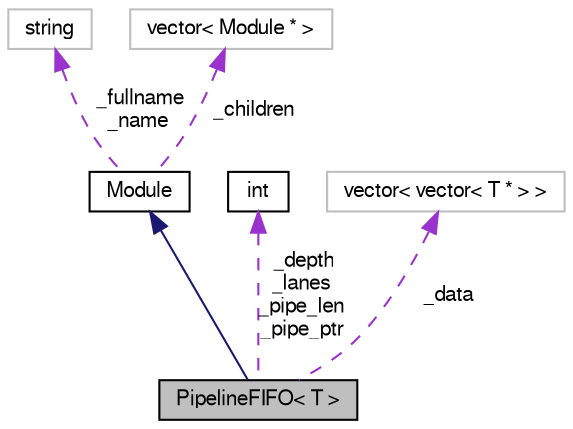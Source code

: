 digraph "PipelineFIFO&lt; T &gt;"
{
  bgcolor="transparent";
  edge [fontname="FreeSans",fontsize="10",labelfontname="FreeSans",labelfontsize="10"];
  node [fontname="FreeSans",fontsize="10",shape=record];
  Node2 [label="PipelineFIFO\< T \>",height=0.2,width=0.4,color="black", fillcolor="grey75", style="filled", fontcolor="black"];
  Node3 -> Node2 [dir="back",color="midnightblue",fontsize="10",style="solid",fontname="FreeSans"];
  Node3 [label="Module",height=0.2,width=0.4,color="black",URL="$classModule.html"];
  Node4 -> Node3 [dir="back",color="darkorchid3",fontsize="10",style="dashed",label=" _fullname\n_name" ,fontname="FreeSans"];
  Node4 [label="string",height=0.2,width=0.4,color="grey75"];
  Node5 -> Node3 [dir="back",color="darkorchid3",fontsize="10",style="dashed",label=" _children" ,fontname="FreeSans"];
  Node5 [label="vector\< Module * \>",height=0.2,width=0.4,color="grey75"];
  Node6 -> Node2 [dir="back",color="darkorchid3",fontsize="10",style="dashed",label=" _depth\n_lanes\n_pipe_len\n_pipe_ptr" ,fontname="FreeSans"];
  Node6 [label="int",height=0.2,width=0.4,color="black",URL="$classint.html"];
  Node7 -> Node2 [dir="back",color="darkorchid3",fontsize="10",style="dashed",label=" _data" ,fontname="FreeSans"];
  Node7 [label="vector\< vector\< T * \> \>",height=0.2,width=0.4,color="grey75"];
}
